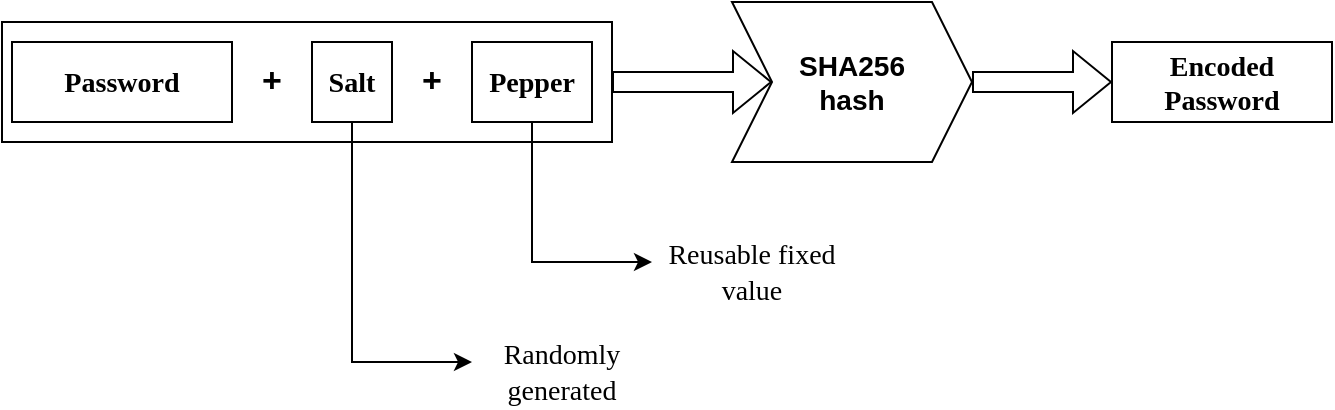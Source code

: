 <mxfile version="24.3.1" type="device">
  <diagram name="Page-1" id="o5CqJKCKYeGtj13cdCVm">
    <mxGraphModel dx="1393" dy="758" grid="0" gridSize="10" guides="1" tooltips="1" connect="1" arrows="1" fold="1" page="1" pageScale="1" pageWidth="827" pageHeight="1169" math="0" shadow="0">
      <root>
        <mxCell id="0" />
        <mxCell id="1" parent="0" />
        <mxCell id="2UN21SvdUbJ2DerVQKFh-8" value="" style="rounded=0;whiteSpace=wrap;html=1;" vertex="1" parent="1">
          <mxGeometry x="125" y="230" width="305" height="60" as="geometry" />
        </mxCell>
        <mxCell id="2UN21SvdUbJ2DerVQKFh-2" value="&lt;h3&gt;&lt;font face=&quot;Georgia&quot;&gt;Encoded&lt;br&gt;Password&lt;/font&gt;&lt;/h3&gt;" style="rounded=0;whiteSpace=wrap;html=1;" vertex="1" parent="1">
          <mxGeometry x="680" y="240" width="110" height="40" as="geometry" />
        </mxCell>
        <mxCell id="2UN21SvdUbJ2DerVQKFh-4" value="&lt;h3&gt;&lt;font face=&quot;Georgia&quot;&gt;Salt&lt;/font&gt;&lt;/h3&gt;" style="rounded=0;whiteSpace=wrap;html=1;" vertex="1" parent="1">
          <mxGeometry x="280" y="240" width="40" height="40" as="geometry" />
        </mxCell>
        <mxCell id="2UN21SvdUbJ2DerVQKFh-1" value="&lt;h3&gt;&lt;font face=&quot;Georgia&quot;&gt;Password&lt;/font&gt;&lt;/h3&gt;" style="rounded=0;whiteSpace=wrap;html=1;" vertex="1" parent="1">
          <mxGeometry x="130" y="240" width="110" height="40" as="geometry" />
        </mxCell>
        <mxCell id="2UN21SvdUbJ2DerVQKFh-5" value="&lt;h3&gt;&lt;font face=&quot;Georgia&quot;&gt;Pepper&lt;/font&gt;&lt;/h3&gt;" style="rounded=0;whiteSpace=wrap;html=1;" vertex="1" parent="1">
          <mxGeometry x="360" y="240" width="60" height="40" as="geometry" />
        </mxCell>
        <mxCell id="2UN21SvdUbJ2DerVQKFh-6" value="&lt;b&gt;&lt;font style=&quot;font-size: 17px;&quot;&gt;+&lt;/font&gt;&lt;/b&gt;" style="text;html=1;align=center;verticalAlign=middle;whiteSpace=wrap;rounded=0;" vertex="1" parent="1">
          <mxGeometry x="230" y="245" width="60" height="30" as="geometry" />
        </mxCell>
        <mxCell id="2UN21SvdUbJ2DerVQKFh-7" value="&lt;b&gt;&lt;font style=&quot;font-size: 17px;&quot;&gt;+&lt;/font&gt;&lt;/b&gt;" style="text;html=1;align=center;verticalAlign=middle;whiteSpace=wrap;rounded=0;" vertex="1" parent="1">
          <mxGeometry x="310" y="245" width="60" height="30" as="geometry" />
        </mxCell>
        <mxCell id="2UN21SvdUbJ2DerVQKFh-9" value="&lt;font style=&quot;font-size: 14px;&quot; face=&quot;Georgia&quot;&gt;Randomly generated&lt;/font&gt;" style="text;html=1;align=center;verticalAlign=middle;whiteSpace=wrap;rounded=0;fontSize=14;" vertex="1" parent="1">
          <mxGeometry x="360" y="390" width="90" height="30" as="geometry" />
        </mxCell>
        <mxCell id="2UN21SvdUbJ2DerVQKFh-10" value="&lt;font style=&quot;font-size: 14px;&quot; face=&quot;Georgia&quot;&gt;Reusable fixed value&lt;/font&gt;" style="text;html=1;align=center;verticalAlign=middle;whiteSpace=wrap;rounded=0;fontSize=14;" vertex="1" parent="1">
          <mxGeometry x="450" y="340" width="100" height="30" as="geometry" />
        </mxCell>
        <mxCell id="2UN21SvdUbJ2DerVQKFh-11" value="" style="endArrow=classic;html=1;rounded=0;exitX=0.5;exitY=1;exitDx=0;exitDy=0;" edge="1" parent="1" source="2UN21SvdUbJ2DerVQKFh-4">
          <mxGeometry width="50" height="50" relative="1" as="geometry">
            <mxPoint x="390" y="410" as="sourcePoint" />
            <mxPoint x="360" y="400" as="targetPoint" />
            <Array as="points">
              <mxPoint x="300" y="400" />
            </Array>
          </mxGeometry>
        </mxCell>
        <mxCell id="2UN21SvdUbJ2DerVQKFh-12" value="" style="endArrow=classic;html=1;rounded=0;" edge="1" parent="1">
          <mxGeometry width="50" height="50" relative="1" as="geometry">
            <mxPoint x="390" y="280" as="sourcePoint" />
            <mxPoint x="450" y="350" as="targetPoint" />
            <Array as="points">
              <mxPoint x="390" y="350" />
            </Array>
          </mxGeometry>
        </mxCell>
        <mxCell id="2UN21SvdUbJ2DerVQKFh-13" value="&lt;h3&gt;&lt;b&gt;SHA256&lt;br&gt;&lt;/b&gt;&lt;b&gt;hash&lt;/b&gt;&lt;/h3&gt;" style="shape=step;perimeter=stepPerimeter;whiteSpace=wrap;html=1;fixedSize=1;" vertex="1" parent="1">
          <mxGeometry x="490" y="220" width="120" height="80" as="geometry" />
        </mxCell>
        <mxCell id="2UN21SvdUbJ2DerVQKFh-14" value="" style="shape=flexArrow;endArrow=classic;html=1;rounded=0;entryX=0;entryY=0.5;entryDx=0;entryDy=0;exitX=1;exitY=0.5;exitDx=0;exitDy=0;" edge="1" parent="1" source="2UN21SvdUbJ2DerVQKFh-8" target="2UN21SvdUbJ2DerVQKFh-13">
          <mxGeometry width="50" height="50" relative="1" as="geometry">
            <mxPoint x="490" y="490" as="sourcePoint" />
            <mxPoint x="540" y="440" as="targetPoint" />
          </mxGeometry>
        </mxCell>
        <mxCell id="2UN21SvdUbJ2DerVQKFh-15" value="" style="shape=flexArrow;endArrow=classic;html=1;rounded=0;entryX=0;entryY=0.5;entryDx=0;entryDy=0;exitX=1;exitY=0.5;exitDx=0;exitDy=0;" edge="1" parent="1" source="2UN21SvdUbJ2DerVQKFh-13" target="2UN21SvdUbJ2DerVQKFh-2">
          <mxGeometry width="50" height="50" relative="1" as="geometry">
            <mxPoint x="560" y="450" as="sourcePoint" />
            <mxPoint x="610" y="400" as="targetPoint" />
          </mxGeometry>
        </mxCell>
      </root>
    </mxGraphModel>
  </diagram>
</mxfile>
